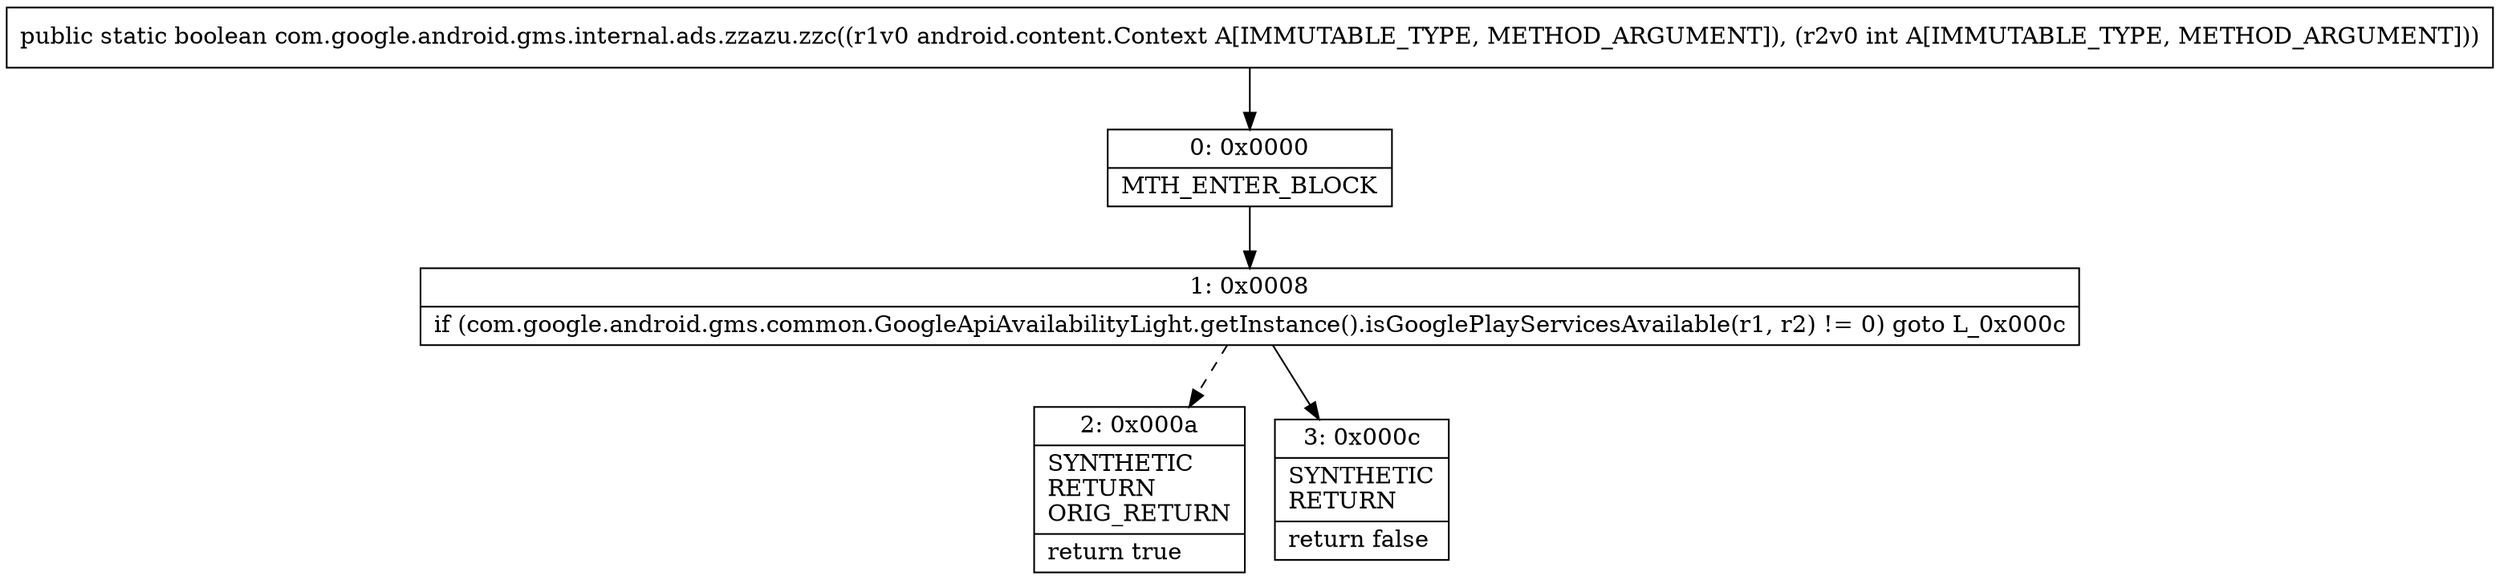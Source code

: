 digraph "CFG forcom.google.android.gms.internal.ads.zzazu.zzc(Landroid\/content\/Context;I)Z" {
Node_0 [shape=record,label="{0\:\ 0x0000|MTH_ENTER_BLOCK\l}"];
Node_1 [shape=record,label="{1\:\ 0x0008|if (com.google.android.gms.common.GoogleApiAvailabilityLight.getInstance().isGooglePlayServicesAvailable(r1, r2) != 0) goto L_0x000c\l}"];
Node_2 [shape=record,label="{2\:\ 0x000a|SYNTHETIC\lRETURN\lORIG_RETURN\l|return true\l}"];
Node_3 [shape=record,label="{3\:\ 0x000c|SYNTHETIC\lRETURN\l|return false\l}"];
MethodNode[shape=record,label="{public static boolean com.google.android.gms.internal.ads.zzazu.zzc((r1v0 android.content.Context A[IMMUTABLE_TYPE, METHOD_ARGUMENT]), (r2v0 int A[IMMUTABLE_TYPE, METHOD_ARGUMENT])) }"];
MethodNode -> Node_0;
Node_0 -> Node_1;
Node_1 -> Node_2[style=dashed];
Node_1 -> Node_3;
}

